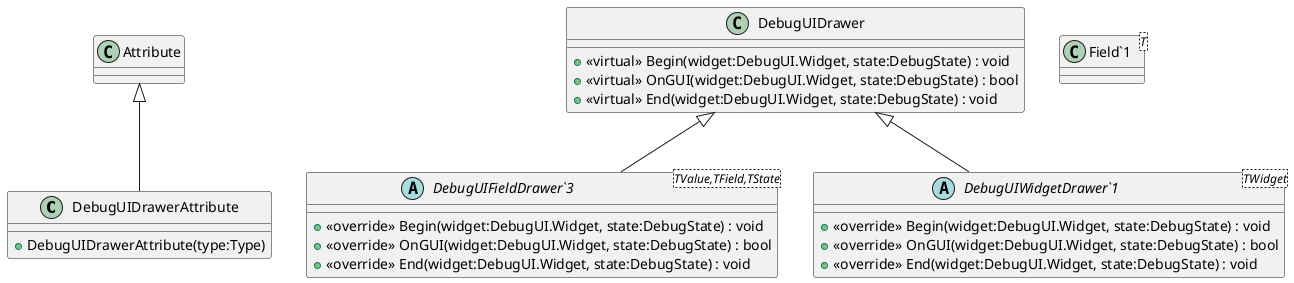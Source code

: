 @startuml
class DebugUIDrawerAttribute {
    + DebugUIDrawerAttribute(type:Type)
}
class DebugUIDrawer {
    + <<virtual>> Begin(widget:DebugUI.Widget, state:DebugState) : void
    + <<virtual>> OnGUI(widget:DebugUI.Widget, state:DebugState) : bool
    + <<virtual>> End(widget:DebugUI.Widget, state:DebugState) : void
}
abstract class "DebugUIFieldDrawer`3"<TValue,TField,TState> {
    + <<override>> Begin(widget:DebugUI.Widget, state:DebugState) : void
    + <<override>> OnGUI(widget:DebugUI.Widget, state:DebugState) : bool
    + <<override>> End(widget:DebugUI.Widget, state:DebugState) : void
}
abstract class "DebugUIWidgetDrawer`1"<TWidget> {
    + <<override>> Begin(widget:DebugUI.Widget, state:DebugState) : void
    + <<override>> OnGUI(widget:DebugUI.Widget, state:DebugState) : bool
    + <<override>> End(widget:DebugUI.Widget, state:DebugState) : void
}
class "Field`1"<T> {
}
Attribute <|-- DebugUIDrawerAttribute
DebugUIDrawer <|-- "DebugUIFieldDrawer`3"
DebugUIDrawer <|-- "DebugUIWidgetDrawer`1"
@enduml
